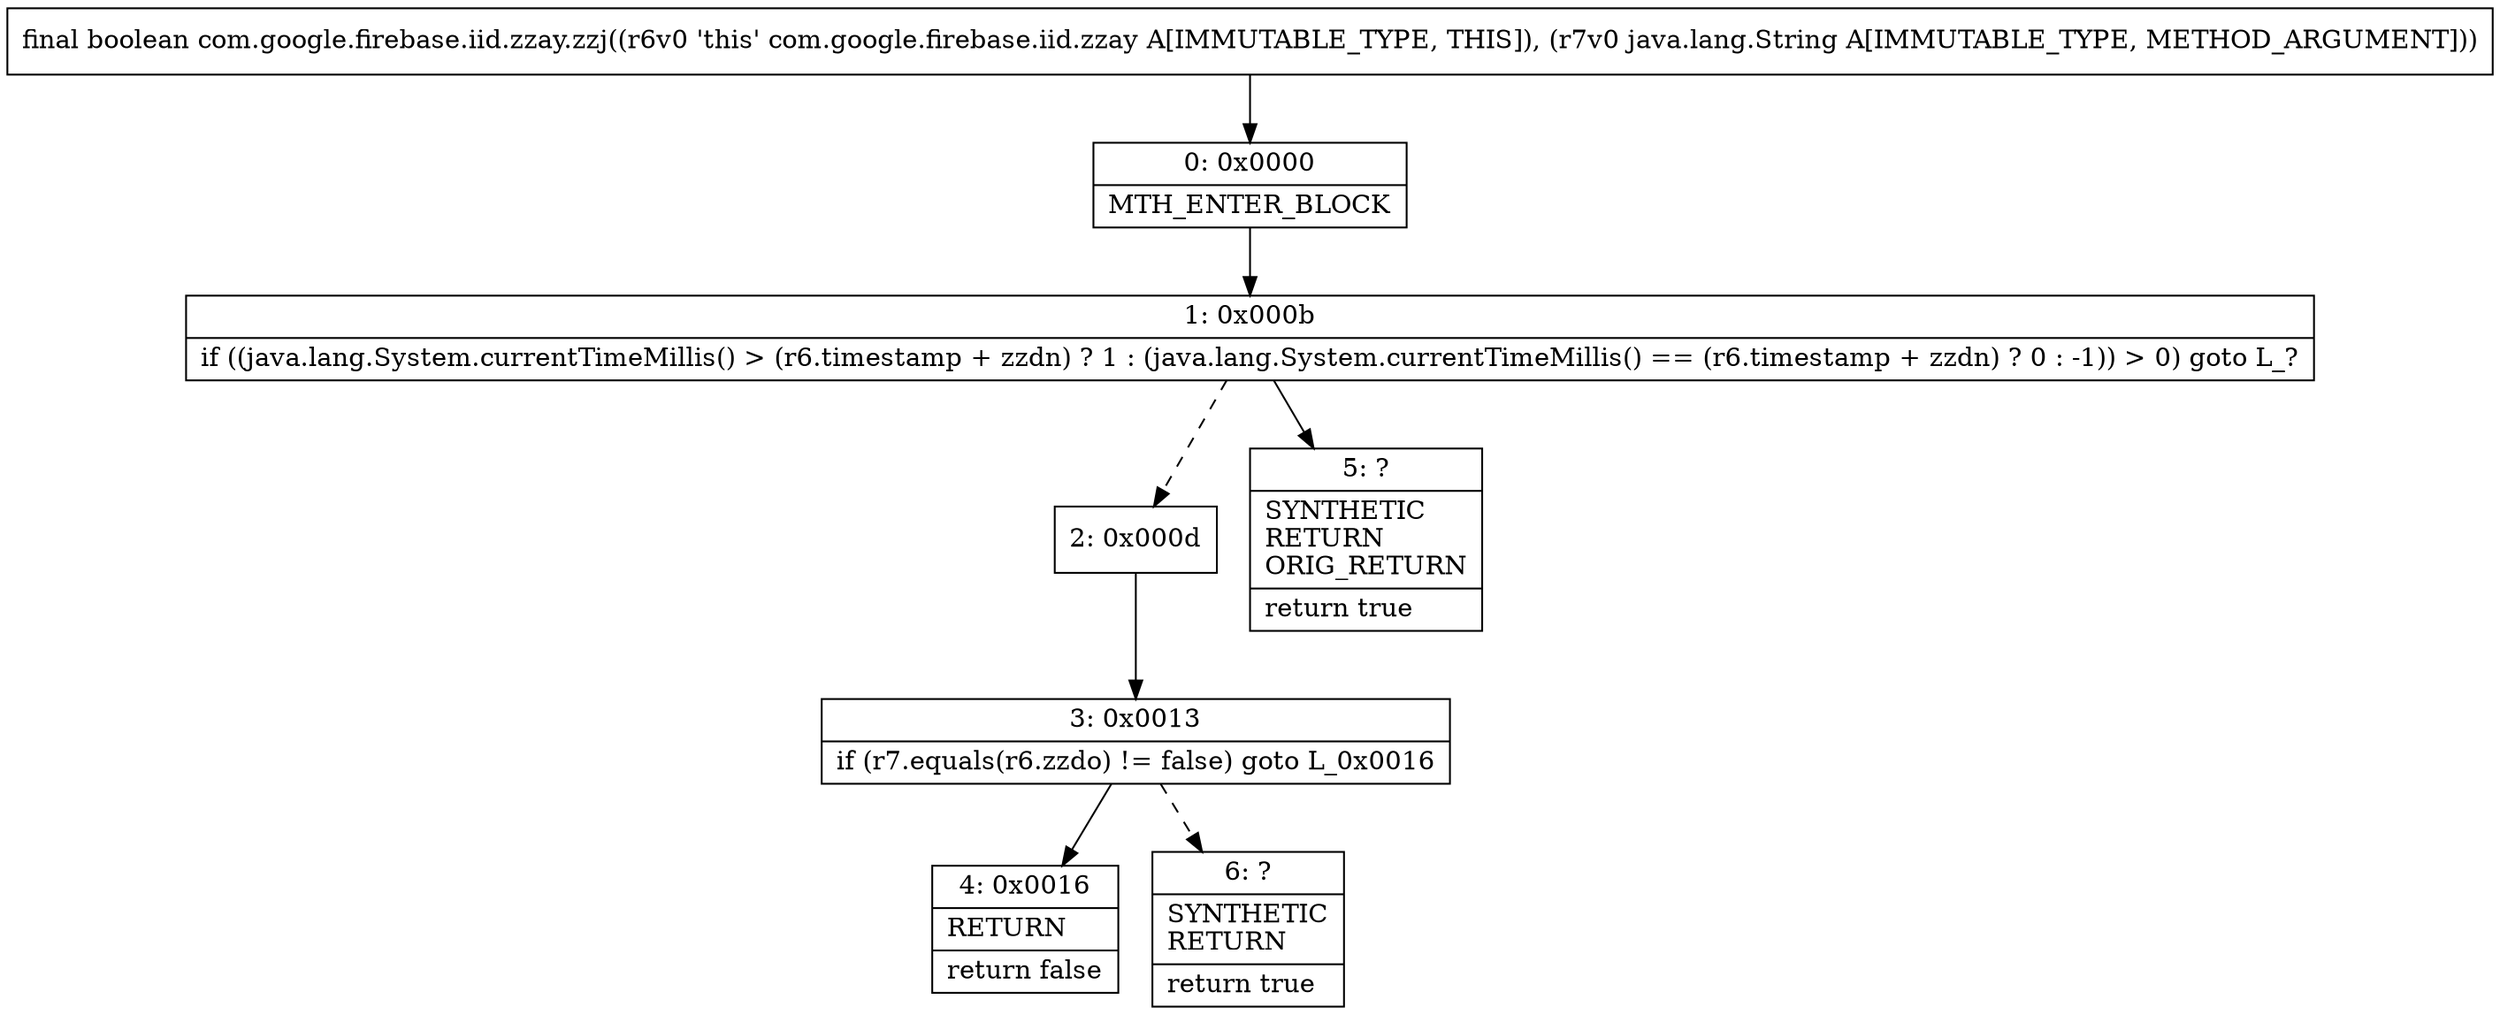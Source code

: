 digraph "CFG forcom.google.firebase.iid.zzay.zzj(Ljava\/lang\/String;)Z" {
Node_0 [shape=record,label="{0\:\ 0x0000|MTH_ENTER_BLOCK\l}"];
Node_1 [shape=record,label="{1\:\ 0x000b|if ((java.lang.System.currentTimeMillis() \> (r6.timestamp + zzdn) ? 1 : (java.lang.System.currentTimeMillis() == (r6.timestamp + zzdn) ? 0 : \-1)) \> 0) goto L_?\l}"];
Node_2 [shape=record,label="{2\:\ 0x000d}"];
Node_3 [shape=record,label="{3\:\ 0x0013|if (r7.equals(r6.zzdo) != false) goto L_0x0016\l}"];
Node_4 [shape=record,label="{4\:\ 0x0016|RETURN\l|return false\l}"];
Node_5 [shape=record,label="{5\:\ ?|SYNTHETIC\lRETURN\lORIG_RETURN\l|return true\l}"];
Node_6 [shape=record,label="{6\:\ ?|SYNTHETIC\lRETURN\l|return true\l}"];
MethodNode[shape=record,label="{final boolean com.google.firebase.iid.zzay.zzj((r6v0 'this' com.google.firebase.iid.zzay A[IMMUTABLE_TYPE, THIS]), (r7v0 java.lang.String A[IMMUTABLE_TYPE, METHOD_ARGUMENT])) }"];
MethodNode -> Node_0;
Node_0 -> Node_1;
Node_1 -> Node_2[style=dashed];
Node_1 -> Node_5;
Node_2 -> Node_3;
Node_3 -> Node_4;
Node_3 -> Node_6[style=dashed];
}

